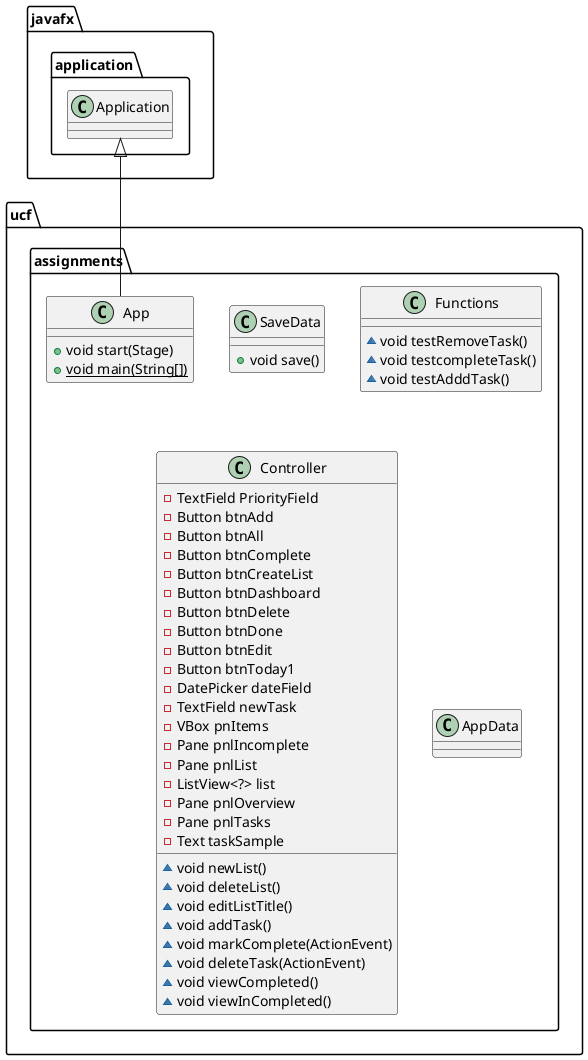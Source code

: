 @startuml
class ucf.assignments.SaveData {
+ void save()
}
class ucf.assignments.Functions {
~ void testRemoveTask()
~ void testcompleteTask()
~ void testAdddTask()
}
class ucf.assignments.Controller {
- TextField PriorityField
- Button btnAdd
- Button btnAll
- Button btnComplete
- Button btnCreateList
- Button btnDashboard
- Button btnDelete
- Button btnDone
- Button btnEdit
- Button btnToday1
- DatePicker dateField
- TextField newTask
- VBox pnItems
- Pane pnlIncomplete
- Pane pnlList
- ListView<?> list
- Pane pnlOverview
- Pane pnlTasks
- Text taskSample
~ void newList()
~ void deleteList()
~ void editListTitle()
~ void addTask()
~ void markComplete(ActionEvent)
~ void deleteTask(ActionEvent)
~ void viewCompleted()
~ void viewInCompleted()
}
class ucf.assignments.App {
+ void start(Stage)
+ {static} void main(String[])
}
class ucf.assignments.AppData {
}


javafx.application.Application <|-- ucf.assignments.App
@enduml